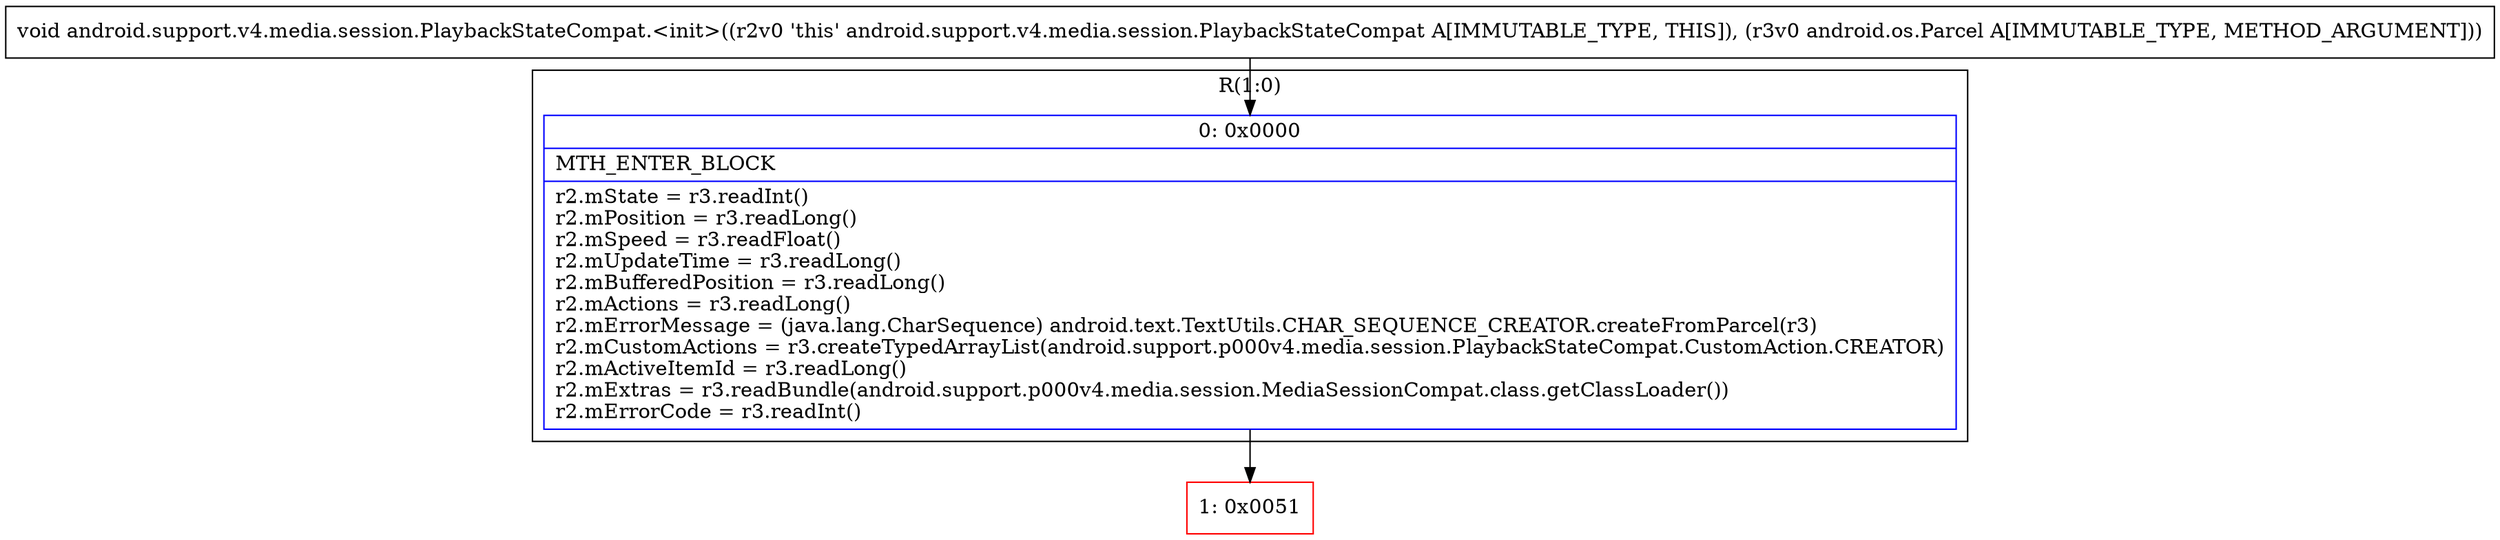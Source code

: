 digraph "CFG forandroid.support.v4.media.session.PlaybackStateCompat.\<init\>(Landroid\/os\/Parcel;)V" {
subgraph cluster_Region_1046684178 {
label = "R(1:0)";
node [shape=record,color=blue];
Node_0 [shape=record,label="{0\:\ 0x0000|MTH_ENTER_BLOCK\l|r2.mState = r3.readInt()\lr2.mPosition = r3.readLong()\lr2.mSpeed = r3.readFloat()\lr2.mUpdateTime = r3.readLong()\lr2.mBufferedPosition = r3.readLong()\lr2.mActions = r3.readLong()\lr2.mErrorMessage = (java.lang.CharSequence) android.text.TextUtils.CHAR_SEQUENCE_CREATOR.createFromParcel(r3)\lr2.mCustomActions = r3.createTypedArrayList(android.support.p000v4.media.session.PlaybackStateCompat.CustomAction.CREATOR)\lr2.mActiveItemId = r3.readLong()\lr2.mExtras = r3.readBundle(android.support.p000v4.media.session.MediaSessionCompat.class.getClassLoader())\lr2.mErrorCode = r3.readInt()\l}"];
}
Node_1 [shape=record,color=red,label="{1\:\ 0x0051}"];
MethodNode[shape=record,label="{void android.support.v4.media.session.PlaybackStateCompat.\<init\>((r2v0 'this' android.support.v4.media.session.PlaybackStateCompat A[IMMUTABLE_TYPE, THIS]), (r3v0 android.os.Parcel A[IMMUTABLE_TYPE, METHOD_ARGUMENT])) }"];
MethodNode -> Node_0;
Node_0 -> Node_1;
}


